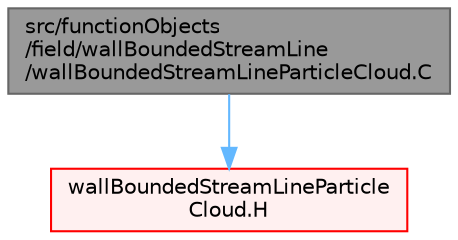 digraph "src/functionObjects/field/wallBoundedStreamLine/wallBoundedStreamLineParticleCloud.C"
{
 // LATEX_PDF_SIZE
  bgcolor="transparent";
  edge [fontname=Helvetica,fontsize=10,labelfontname=Helvetica,labelfontsize=10];
  node [fontname=Helvetica,fontsize=10,shape=box,height=0.2,width=0.4];
  Node1 [id="Node000001",label="src/functionObjects\l/field/wallBoundedStreamLine\l/wallBoundedStreamLineParticleCloud.C",height=0.2,width=0.4,color="gray40", fillcolor="grey60", style="filled", fontcolor="black",tooltip=" "];
  Node1 -> Node2 [id="edge1_Node000001_Node000002",color="steelblue1",style="solid",tooltip=" "];
  Node2 [id="Node000002",label="wallBoundedStreamLineParticle\lCloud.H",height=0.2,width=0.4,color="red", fillcolor="#FFF0F0", style="filled",URL="$wallBoundedStreamLineParticleCloud_8H.html",tooltip=" "];
}
